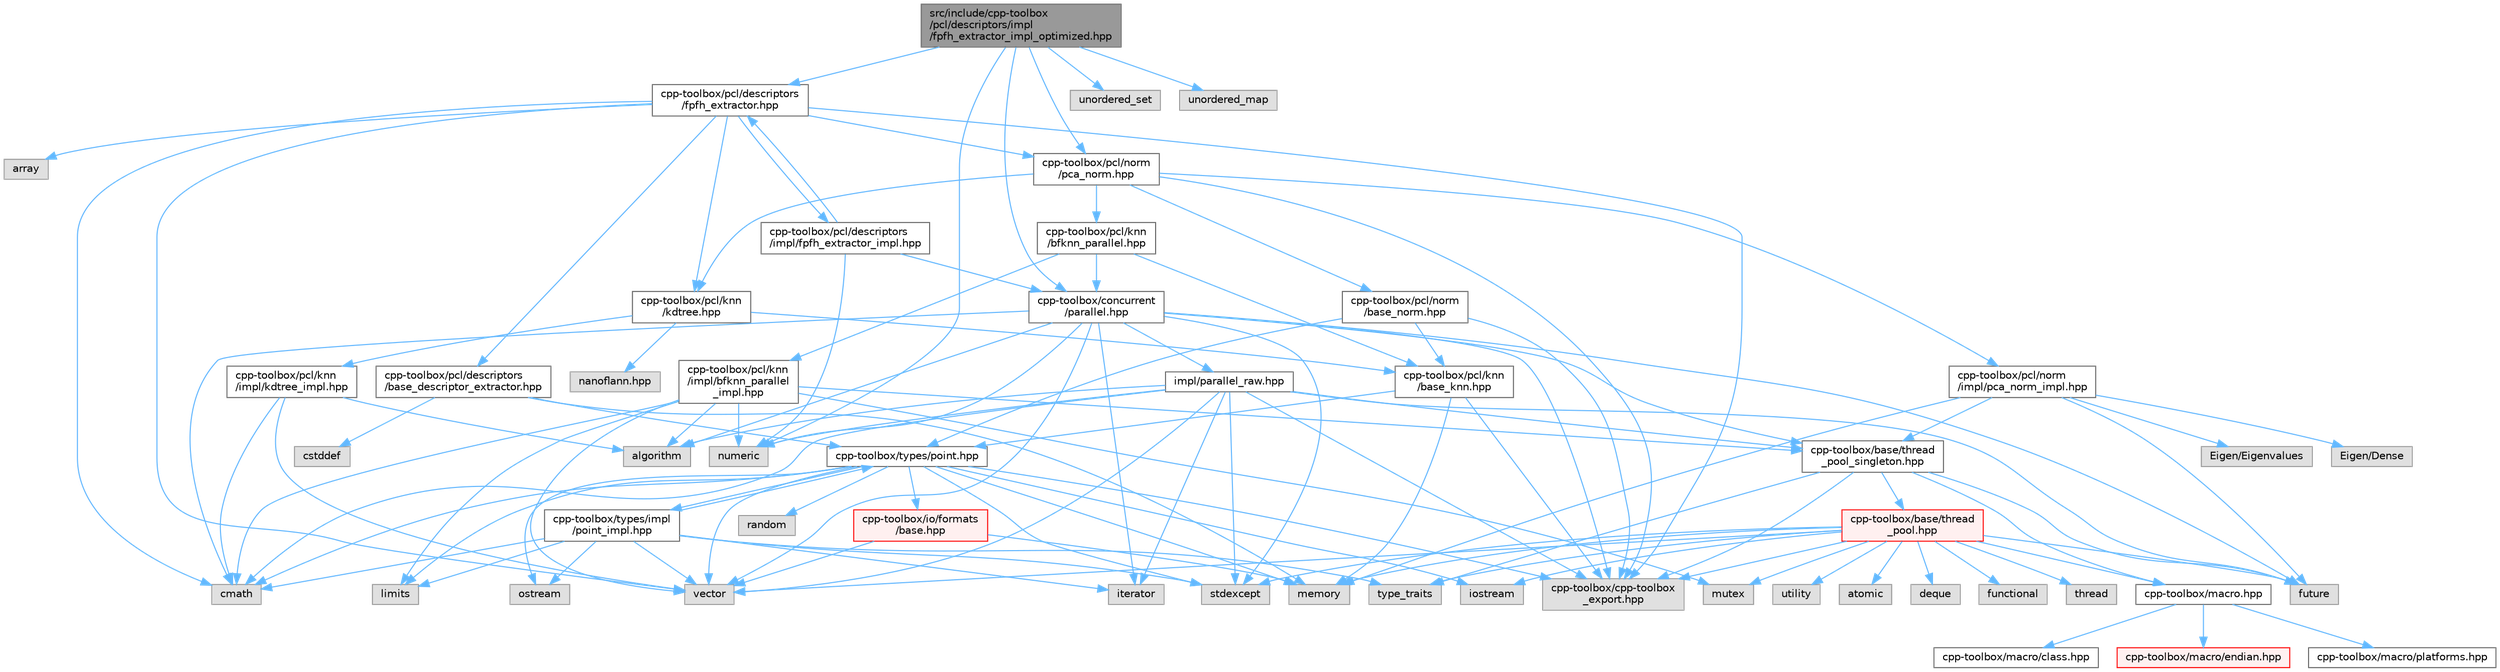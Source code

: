 digraph "src/include/cpp-toolbox/pcl/descriptors/impl/fpfh_extractor_impl_optimized.hpp"
{
 // LATEX_PDF_SIZE
  bgcolor="transparent";
  edge [fontname=Helvetica,fontsize=10,labelfontname=Helvetica,labelfontsize=10];
  node [fontname=Helvetica,fontsize=10,shape=box,height=0.2,width=0.4];
  Node1 [id="Node000001",label="src/include/cpp-toolbox\l/pcl/descriptors/impl\l/fpfh_extractor_impl_optimized.hpp",height=0.2,width=0.4,color="gray40", fillcolor="grey60", style="filled", fontcolor="black",tooltip=" "];
  Node1 -> Node2 [id="edge1_Node000001_Node000002",color="steelblue1",style="solid",tooltip=" "];
  Node2 [id="Node000002",label="cpp-toolbox/pcl/descriptors\l/fpfh_extractor.hpp",height=0.2,width=0.4,color="grey40", fillcolor="white", style="filled",URL="$fpfh__extractor_8hpp.html",tooltip=" "];
  Node2 -> Node3 [id="edge2_Node000002_Node000003",color="steelblue1",style="solid",tooltip=" "];
  Node3 [id="Node000003",label="array",height=0.2,width=0.4,color="grey60", fillcolor="#E0E0E0", style="filled",tooltip=" "];
  Node2 -> Node4 [id="edge3_Node000002_Node000004",color="steelblue1",style="solid",tooltip=" "];
  Node4 [id="Node000004",label="cmath",height=0.2,width=0.4,color="grey60", fillcolor="#E0E0E0", style="filled",tooltip=" "];
  Node2 -> Node5 [id="edge4_Node000002_Node000005",color="steelblue1",style="solid",tooltip=" "];
  Node5 [id="Node000005",label="vector",height=0.2,width=0.4,color="grey60", fillcolor="#E0E0E0", style="filled",tooltip=" "];
  Node2 -> Node6 [id="edge5_Node000002_Node000006",color="steelblue1",style="solid",tooltip=" "];
  Node6 [id="Node000006",label="cpp-toolbox/cpp-toolbox\l_export.hpp",height=0.2,width=0.4,color="grey60", fillcolor="#E0E0E0", style="filled",tooltip=" "];
  Node2 -> Node7 [id="edge6_Node000002_Node000007",color="steelblue1",style="solid",tooltip=" "];
  Node7 [id="Node000007",label="cpp-toolbox/pcl/descriptors\l/base_descriptor_extractor.hpp",height=0.2,width=0.4,color="grey40", fillcolor="white", style="filled",URL="$base__descriptor__extractor_8hpp.html",tooltip=" "];
  Node7 -> Node8 [id="edge7_Node000007_Node000008",color="steelblue1",style="solid",tooltip=" "];
  Node8 [id="Node000008",label="cstddef",height=0.2,width=0.4,color="grey60", fillcolor="#E0E0E0", style="filled",tooltip=" "];
  Node7 -> Node9 [id="edge8_Node000007_Node000009",color="steelblue1",style="solid",tooltip=" "];
  Node9 [id="Node000009",label="memory",height=0.2,width=0.4,color="grey60", fillcolor="#E0E0E0", style="filled",tooltip=" "];
  Node7 -> Node10 [id="edge9_Node000007_Node000010",color="steelblue1",style="solid",tooltip=" "];
  Node10 [id="Node000010",label="cpp-toolbox/types/point.hpp",height=0.2,width=0.4,color="grey40", fillcolor="white", style="filled",URL="$point_8hpp.html",tooltip=" "];
  Node10 -> Node4 [id="edge10_Node000010_Node000004",color="steelblue1",style="solid",tooltip=" "];
  Node10 -> Node11 [id="edge11_Node000010_Node000011",color="steelblue1",style="solid",tooltip=" "];
  Node11 [id="Node000011",label="iostream",height=0.2,width=0.4,color="grey60", fillcolor="#E0E0E0", style="filled",tooltip=" "];
  Node10 -> Node12 [id="edge12_Node000010_Node000012",color="steelblue1",style="solid",tooltip=" "];
  Node12 [id="Node000012",label="limits",height=0.2,width=0.4,color="grey60", fillcolor="#E0E0E0", style="filled",tooltip=" "];
  Node10 -> Node9 [id="edge13_Node000010_Node000009",color="steelblue1",style="solid",tooltip=" "];
  Node10 -> Node13 [id="edge14_Node000010_Node000013",color="steelblue1",style="solid",tooltip=" "];
  Node13 [id="Node000013",label="ostream",height=0.2,width=0.4,color="grey60", fillcolor="#E0E0E0", style="filled",tooltip=" "];
  Node10 -> Node14 [id="edge15_Node000010_Node000014",color="steelblue1",style="solid",tooltip=" "];
  Node14 [id="Node000014",label="random",height=0.2,width=0.4,color="grey60", fillcolor="#E0E0E0", style="filled",tooltip=" "];
  Node10 -> Node15 [id="edge16_Node000010_Node000015",color="steelblue1",style="solid",tooltip=" "];
  Node15 [id="Node000015",label="stdexcept",height=0.2,width=0.4,color="grey60", fillcolor="#E0E0E0", style="filled",tooltip=" "];
  Node10 -> Node5 [id="edge17_Node000010_Node000005",color="steelblue1",style="solid",tooltip=" "];
  Node10 -> Node6 [id="edge18_Node000010_Node000006",color="steelblue1",style="solid",tooltip=" "];
  Node10 -> Node16 [id="edge19_Node000010_Node000016",color="steelblue1",style="solid",tooltip=" "];
  Node16 [id="Node000016",label="cpp-toolbox/io/formats\l/base.hpp",height=0.2,width=0.4,color="red", fillcolor="#FFF0F0", style="filled",URL="$io_2formats_2base_8hpp.html",tooltip=" "];
  Node16 -> Node9 [id="edge20_Node000016_Node000009",color="steelblue1",style="solid",tooltip=" "];
  Node16 -> Node5 [id="edge21_Node000016_Node000005",color="steelblue1",style="solid",tooltip=" "];
  Node10 -> Node26 [id="edge22_Node000010_Node000026",color="steelblue1",style="solid",tooltip=" "];
  Node26 [id="Node000026",label="cpp-toolbox/types/impl\l/point_impl.hpp",height=0.2,width=0.4,color="grey40", fillcolor="white", style="filled",URL="$point__impl_8hpp.html",tooltip=" "];
  Node26 -> Node4 [id="edge23_Node000026_Node000004",color="steelblue1",style="solid",tooltip=" "];
  Node26 -> Node27 [id="edge24_Node000026_Node000027",color="steelblue1",style="solid",tooltip=" "];
  Node27 [id="Node000027",label="iterator",height=0.2,width=0.4,color="grey60", fillcolor="#E0E0E0", style="filled",tooltip=" "];
  Node26 -> Node12 [id="edge25_Node000026_Node000012",color="steelblue1",style="solid",tooltip=" "];
  Node26 -> Node13 [id="edge26_Node000026_Node000013",color="steelblue1",style="solid",tooltip=" "];
  Node26 -> Node15 [id="edge27_Node000026_Node000015",color="steelblue1",style="solid",tooltip=" "];
  Node26 -> Node28 [id="edge28_Node000026_Node000028",color="steelblue1",style="solid",tooltip=" "];
  Node28 [id="Node000028",label="type_traits",height=0.2,width=0.4,color="grey60", fillcolor="#E0E0E0", style="filled",tooltip=" "];
  Node26 -> Node5 [id="edge29_Node000026_Node000005",color="steelblue1",style="solid",tooltip=" "];
  Node26 -> Node10 [id="edge30_Node000026_Node000010",color="steelblue1",style="solid",tooltip=" "];
  Node2 -> Node29 [id="edge31_Node000002_Node000029",color="steelblue1",style="solid",tooltip=" "];
  Node29 [id="Node000029",label="cpp-toolbox/pcl/knn\l/kdtree.hpp",height=0.2,width=0.4,color="grey40", fillcolor="white", style="filled",URL="$kdtree_8hpp.html",tooltip=" "];
  Node29 -> Node30 [id="edge32_Node000029_Node000030",color="steelblue1",style="solid",tooltip=" "];
  Node30 [id="Node000030",label="cpp-toolbox/pcl/knn\l/base_knn.hpp",height=0.2,width=0.4,color="grey40", fillcolor="white", style="filled",URL="$base__knn_8hpp.html",tooltip=" "];
  Node30 -> Node9 [id="edge33_Node000030_Node000009",color="steelblue1",style="solid",tooltip=" "];
  Node30 -> Node6 [id="edge34_Node000030_Node000006",color="steelblue1",style="solid",tooltip=" "];
  Node30 -> Node10 [id="edge35_Node000030_Node000010",color="steelblue1",style="solid",tooltip=" "];
  Node29 -> Node31 [id="edge36_Node000029_Node000031",color="steelblue1",style="solid",tooltip=" "];
  Node31 [id="Node000031",label="nanoflann.hpp",height=0.2,width=0.4,color="grey60", fillcolor="#E0E0E0", style="filled",tooltip=" "];
  Node29 -> Node32 [id="edge37_Node000029_Node000032",color="steelblue1",style="solid",tooltip=" "];
  Node32 [id="Node000032",label="cpp-toolbox/pcl/knn\l/impl/kdtree_impl.hpp",height=0.2,width=0.4,color="grey40", fillcolor="white", style="filled",URL="$kdtree__impl_8hpp.html",tooltip=" "];
  Node32 -> Node33 [id="edge38_Node000032_Node000033",color="steelblue1",style="solid",tooltip=" "];
  Node33 [id="Node000033",label="algorithm",height=0.2,width=0.4,color="grey60", fillcolor="#E0E0E0", style="filled",tooltip=" "];
  Node32 -> Node4 [id="edge39_Node000032_Node000004",color="steelblue1",style="solid",tooltip=" "];
  Node32 -> Node5 [id="edge40_Node000032_Node000005",color="steelblue1",style="solid",tooltip=" "];
  Node2 -> Node34 [id="edge41_Node000002_Node000034",color="steelblue1",style="solid",tooltip=" "];
  Node34 [id="Node000034",label="cpp-toolbox/pcl/norm\l/pca_norm.hpp",height=0.2,width=0.4,color="grey40", fillcolor="white", style="filled",URL="$pca__norm_8hpp.html",tooltip=" "];
  Node34 -> Node6 [id="edge42_Node000034_Node000006",color="steelblue1",style="solid",tooltip=" "];
  Node34 -> Node35 [id="edge43_Node000034_Node000035",color="steelblue1",style="solid",tooltip=" "];
  Node35 [id="Node000035",label="cpp-toolbox/pcl/knn\l/bfknn_parallel.hpp",height=0.2,width=0.4,color="grey40", fillcolor="white", style="filled",URL="$bfknn__parallel_8hpp.html",tooltip=" "];
  Node35 -> Node36 [id="edge44_Node000035_Node000036",color="steelblue1",style="solid",tooltip=" "];
  Node36 [id="Node000036",label="cpp-toolbox/concurrent\l/parallel.hpp",height=0.2,width=0.4,color="grey40", fillcolor="white", style="filled",URL="$parallel_8hpp.html",tooltip=" "];
  Node36 -> Node33 [id="edge45_Node000036_Node000033",color="steelblue1",style="solid",tooltip=" "];
  Node36 -> Node4 [id="edge46_Node000036_Node000004",color="steelblue1",style="solid",tooltip=" "];
  Node36 -> Node37 [id="edge47_Node000036_Node000037",color="steelblue1",style="solid",tooltip=" "];
  Node37 [id="Node000037",label="future",height=0.2,width=0.4,color="grey60", fillcolor="#E0E0E0", style="filled",tooltip=" "];
  Node36 -> Node27 [id="edge48_Node000036_Node000027",color="steelblue1",style="solid",tooltip=" "];
  Node36 -> Node38 [id="edge49_Node000036_Node000038",color="steelblue1",style="solid",tooltip=" "];
  Node38 [id="Node000038",label="numeric",height=0.2,width=0.4,color="grey60", fillcolor="#E0E0E0", style="filled",tooltip=" "];
  Node36 -> Node15 [id="edge50_Node000036_Node000015",color="steelblue1",style="solid",tooltip=" "];
  Node36 -> Node5 [id="edge51_Node000036_Node000005",color="steelblue1",style="solid",tooltip=" "];
  Node36 -> Node6 [id="edge52_Node000036_Node000006",color="steelblue1",style="solid",tooltip=" "];
  Node36 -> Node39 [id="edge53_Node000036_Node000039",color="steelblue1",style="solid",tooltip=" "];
  Node39 [id="Node000039",label="cpp-toolbox/base/thread\l_pool_singleton.hpp",height=0.2,width=0.4,color="grey40", fillcolor="white", style="filled",URL="$thread__pool__singleton_8hpp.html",tooltip=" "];
  Node39 -> Node37 [id="edge54_Node000039_Node000037",color="steelblue1",style="solid",tooltip=" "];
  Node39 -> Node28 [id="edge55_Node000039_Node000028",color="steelblue1",style="solid",tooltip=" "];
  Node39 -> Node6 [id="edge56_Node000039_Node000006",color="steelblue1",style="solid",tooltip=" "];
  Node39 -> Node21 [id="edge57_Node000039_Node000021",color="steelblue1",style="solid",tooltip=" "];
  Node21 [id="Node000021",label="cpp-toolbox/macro.hpp",height=0.2,width=0.4,color="grey40", fillcolor="white", style="filled",URL="$macro_8hpp.html",tooltip="通用的编译器、平台、架构检测和实用宏定义 / Common macros for compiler, platform, architecture detection and utility macro..."];
  Node21 -> Node22 [id="edge58_Node000021_Node000022",color="steelblue1",style="solid",tooltip=" "];
  Node22 [id="Node000022",label="cpp-toolbox/macro/class.hpp",height=0.2,width=0.4,color="grey40", fillcolor="white", style="filled",URL="$class_8hpp.html",tooltip=" "];
  Node21 -> Node23 [id="edge59_Node000021_Node000023",color="steelblue1",style="solid",tooltip=" "];
  Node23 [id="Node000023",label="cpp-toolbox/macro/endian.hpp",height=0.2,width=0.4,color="red", fillcolor="#FFF0F0", style="filled",URL="$endian_8hpp.html",tooltip=" "];
  Node21 -> Node25 [id="edge60_Node000021_Node000025",color="steelblue1",style="solid",tooltip=" "];
  Node25 [id="Node000025",label="cpp-toolbox/macro/platforms.hpp",height=0.2,width=0.4,color="grey40", fillcolor="white", style="filled",URL="$platforms_8hpp.html",tooltip=" "];
  Node39 -> Node40 [id="edge61_Node000039_Node000040",color="steelblue1",style="solid",tooltip=" "];
  Node40 [id="Node000040",label="cpp-toolbox/base/thread\l_pool.hpp",height=0.2,width=0.4,color="red", fillcolor="#FFF0F0", style="filled",URL="$thread__pool_8hpp.html",tooltip=" "];
  Node40 -> Node41 [id="edge62_Node000040_Node000041",color="steelblue1",style="solid",tooltip=" "];
  Node41 [id="Node000041",label="atomic",height=0.2,width=0.4,color="grey60", fillcolor="#E0E0E0", style="filled",tooltip=" "];
  Node40 -> Node42 [id="edge63_Node000040_Node000042",color="steelblue1",style="solid",tooltip=" "];
  Node42 [id="Node000042",label="deque",height=0.2,width=0.4,color="grey60", fillcolor="#E0E0E0", style="filled",tooltip=" "];
  Node40 -> Node20 [id="edge64_Node000040_Node000020",color="steelblue1",style="solid",tooltip=" "];
  Node20 [id="Node000020",label="functional",height=0.2,width=0.4,color="grey60", fillcolor="#E0E0E0", style="filled",tooltip=" "];
  Node40 -> Node37 [id="edge65_Node000040_Node000037",color="steelblue1",style="solid",tooltip=" "];
  Node40 -> Node11 [id="edge66_Node000040_Node000011",color="steelblue1",style="solid",tooltip=" "];
  Node40 -> Node9 [id="edge67_Node000040_Node000009",color="steelblue1",style="solid",tooltip=" "];
  Node40 -> Node43 [id="edge68_Node000040_Node000043",color="steelblue1",style="solid",tooltip=" "];
  Node43 [id="Node000043",label="mutex",height=0.2,width=0.4,color="grey60", fillcolor="#E0E0E0", style="filled",tooltip=" "];
  Node40 -> Node15 [id="edge69_Node000040_Node000015",color="steelblue1",style="solid",tooltip=" "];
  Node40 -> Node44 [id="edge70_Node000040_Node000044",color="steelblue1",style="solid",tooltip=" "];
  Node44 [id="Node000044",label="thread",height=0.2,width=0.4,color="grey60", fillcolor="#E0E0E0", style="filled",tooltip=" "];
  Node40 -> Node28 [id="edge71_Node000040_Node000028",color="steelblue1",style="solid",tooltip=" "];
  Node40 -> Node45 [id="edge72_Node000040_Node000045",color="steelblue1",style="solid",tooltip=" "];
  Node45 [id="Node000045",label="utility",height=0.2,width=0.4,color="grey60", fillcolor="#E0E0E0", style="filled",tooltip=" "];
  Node40 -> Node5 [id="edge73_Node000040_Node000005",color="steelblue1",style="solid",tooltip=" "];
  Node40 -> Node6 [id="edge74_Node000040_Node000006",color="steelblue1",style="solid",tooltip=" "];
  Node40 -> Node21 [id="edge75_Node000040_Node000021",color="steelblue1",style="solid",tooltip=" "];
  Node36 -> Node47 [id="edge76_Node000036_Node000047",color="steelblue1",style="solid",tooltip=" "];
  Node47 [id="Node000047",label="impl/parallel_raw.hpp",height=0.2,width=0.4,color="grey40", fillcolor="white", style="filled",URL="$parallel__raw_8hpp.html",tooltip=" "];
  Node47 -> Node33 [id="edge77_Node000047_Node000033",color="steelblue1",style="solid",tooltip=" "];
  Node47 -> Node4 [id="edge78_Node000047_Node000004",color="steelblue1",style="solid",tooltip=" "];
  Node47 -> Node37 [id="edge79_Node000047_Node000037",color="steelblue1",style="solid",tooltip=" "];
  Node47 -> Node27 [id="edge80_Node000047_Node000027",color="steelblue1",style="solid",tooltip=" "];
  Node47 -> Node38 [id="edge81_Node000047_Node000038",color="steelblue1",style="solid",tooltip=" "];
  Node47 -> Node15 [id="edge82_Node000047_Node000015",color="steelblue1",style="solid",tooltip=" "];
  Node47 -> Node5 [id="edge83_Node000047_Node000005",color="steelblue1",style="solid",tooltip=" "];
  Node47 -> Node39 [id="edge84_Node000047_Node000039",color="steelblue1",style="solid",tooltip=" "];
  Node47 -> Node6 [id="edge85_Node000047_Node000006",color="steelblue1",style="solid",tooltip=" "];
  Node35 -> Node30 [id="edge86_Node000035_Node000030",color="steelblue1",style="solid",tooltip=" "];
  Node35 -> Node48 [id="edge87_Node000035_Node000048",color="steelblue1",style="solid",tooltip=" "];
  Node48 [id="Node000048",label="cpp-toolbox/pcl/knn\l/impl/bfknn_parallel\l_impl.hpp",height=0.2,width=0.4,color="grey40", fillcolor="white", style="filled",URL="$bfknn__parallel__impl_8hpp.html",tooltip=" "];
  Node48 -> Node33 [id="edge88_Node000048_Node000033",color="steelblue1",style="solid",tooltip=" "];
  Node48 -> Node4 [id="edge89_Node000048_Node000004",color="steelblue1",style="solid",tooltip=" "];
  Node48 -> Node12 [id="edge90_Node000048_Node000012",color="steelblue1",style="solid",tooltip=" "];
  Node48 -> Node43 [id="edge91_Node000048_Node000043",color="steelblue1",style="solid",tooltip=" "];
  Node48 -> Node38 [id="edge92_Node000048_Node000038",color="steelblue1",style="solid",tooltip=" "];
  Node48 -> Node5 [id="edge93_Node000048_Node000005",color="steelblue1",style="solid",tooltip=" "];
  Node48 -> Node39 [id="edge94_Node000048_Node000039",color="steelblue1",style="solid",tooltip=" "];
  Node34 -> Node29 [id="edge95_Node000034_Node000029",color="steelblue1",style="solid",tooltip=" "];
  Node34 -> Node49 [id="edge96_Node000034_Node000049",color="steelblue1",style="solid",tooltip=" "];
  Node49 [id="Node000049",label="cpp-toolbox/pcl/norm\l/base_norm.hpp",height=0.2,width=0.4,color="grey40", fillcolor="white", style="filled",URL="$base__norm_8hpp.html",tooltip=" "];
  Node49 -> Node6 [id="edge97_Node000049_Node000006",color="steelblue1",style="solid",tooltip=" "];
  Node49 -> Node30 [id="edge98_Node000049_Node000030",color="steelblue1",style="solid",tooltip=" "];
  Node49 -> Node10 [id="edge99_Node000049_Node000010",color="steelblue1",style="solid",tooltip=" "];
  Node34 -> Node50 [id="edge100_Node000034_Node000050",color="steelblue1",style="solid",tooltip=" "];
  Node50 [id="Node000050",label="cpp-toolbox/pcl/norm\l/impl/pca_norm_impl.hpp",height=0.2,width=0.4,color="grey40", fillcolor="white", style="filled",URL="$pca__norm__impl_8hpp.html",tooltip=" "];
  Node50 -> Node51 [id="edge101_Node000050_Node000051",color="steelblue1",style="solid",tooltip=" "];
  Node51 [id="Node000051",label="Eigen/Dense",height=0.2,width=0.4,color="grey60", fillcolor="#E0E0E0", style="filled",tooltip=" "];
  Node50 -> Node52 [id="edge102_Node000050_Node000052",color="steelblue1",style="solid",tooltip=" "];
  Node52 [id="Node000052",label="Eigen/Eigenvalues",height=0.2,width=0.4,color="grey60", fillcolor="#E0E0E0", style="filled",tooltip=" "];
  Node50 -> Node39 [id="edge103_Node000050_Node000039",color="steelblue1",style="solid",tooltip=" "];
  Node50 -> Node37 [id="edge104_Node000050_Node000037",color="steelblue1",style="solid",tooltip=" "];
  Node50 -> Node9 [id="edge105_Node000050_Node000009",color="steelblue1",style="solid",tooltip=" "];
  Node2 -> Node53 [id="edge106_Node000002_Node000053",color="steelblue1",style="solid",tooltip=" "];
  Node53 [id="Node000053",label="cpp-toolbox/pcl/descriptors\l/impl/fpfh_extractor_impl.hpp",height=0.2,width=0.4,color="grey40", fillcolor="white", style="filled",URL="$fpfh__extractor__impl_8hpp.html",tooltip=" "];
  Node53 -> Node2 [id="edge107_Node000053_Node000002",color="steelblue1",style="solid",tooltip=" "];
  Node53 -> Node38 [id="edge108_Node000053_Node000038",color="steelblue1",style="solid",tooltip=" "];
  Node53 -> Node36 [id="edge109_Node000053_Node000036",color="steelblue1",style="solid",tooltip=" "];
  Node1 -> Node38 [id="edge110_Node000001_Node000038",color="steelblue1",style="solid",tooltip=" "];
  Node1 -> Node54 [id="edge111_Node000001_Node000054",color="steelblue1",style="solid",tooltip=" "];
  Node54 [id="Node000054",label="unordered_set",height=0.2,width=0.4,color="grey60", fillcolor="#E0E0E0", style="filled",tooltip=" "];
  Node1 -> Node55 [id="edge112_Node000001_Node000055",color="steelblue1",style="solid",tooltip=" "];
  Node55 [id="Node000055",label="unordered_map",height=0.2,width=0.4,color="grey60", fillcolor="#E0E0E0", style="filled",tooltip=" "];
  Node1 -> Node36 [id="edge113_Node000001_Node000036",color="steelblue1",style="solid",tooltip=" "];
  Node1 -> Node34 [id="edge114_Node000001_Node000034",color="steelblue1",style="solid",tooltip=" "];
}
